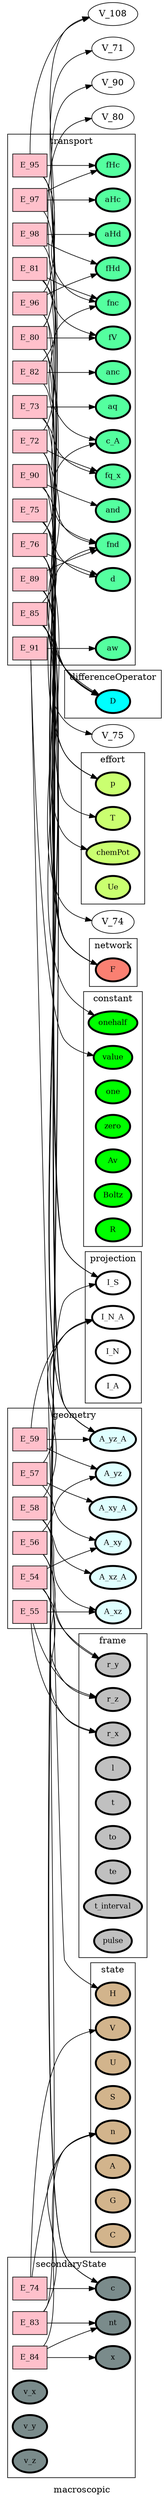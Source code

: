 digraph macroscopic {
label=macroscopic;
rankdir=LR;
E_85 -> V_64  [splines=ortho];
E_85 -> V_70  [splines=ortho];
E_85 -> V_75  [splines=ortho];
E_85 -> V_85  [splines=ortho];
E_89 -> V_21  [splines=ortho];
E_89 -> V_64  [splines=ortho];
E_89 -> V_70  [splines=ortho];
E_89 -> V_74  [splines=ortho];
E_90 -> V_10  [splines=ortho];
E_90 -> V_101  [splines=ortho];
E_91 -> V_1  [splines=ortho];
E_91 -> V_22  [splines=ortho];
E_95 -> V_108  [splines=ortho];
E_95 -> V_92  [splines=ortho];
E_95 -> V_98  [splines=ortho];
E_96 -> V_101  [splines=ortho];
E_96 -> V_108  [splines=ortho];
E_96 -> V_98  [splines=ortho];
E_97 -> V_10  [splines=ortho];
E_97 -> V_109  [splines=ortho];
E_98 -> V_10  [splines=ortho];
E_98 -> V_110  [splines=ortho];
E_72 -> V_19  [splines=ortho];
E_72 -> V_64  [splines=ortho];
E_72 -> V_70  [splines=ortho];
E_72 -> V_80  [splines=ortho];
E_73 -> V_10  [splines=ortho];
E_73 -> V_83  [splines=ortho];
E_75 -> V_20  [splines=ortho];
E_75 -> V_64  [splines=ortho];
E_76 -> V_64  [splines=ortho];
E_76 -> V_8  [splines=ortho];
E_76 -> V_85  [splines=ortho];
E_76 -> V_86  [splines=ortho];
E_80 -> V_20  [splines=ortho];
E_80 -> V_64  [splines=ortho];
E_80 -> V_70  [splines=ortho];
E_80 -> V_71  [splines=ortho];
E_80 -> V_90  [splines=ortho];
E_81 -> V_87  [splines=ortho];
E_81 -> V_91  [splines=ortho];
E_82 -> V_10  [splines=ortho];
E_82 -> V_92  [splines=ortho];
subgraph cluster_macroscopic___transport {
label=transport;
rankdir=LR;
V_101 [fillcolor=seagreen1, fontsize=12, label=fnd, penwidth=3, style=filled];
V_104 [fillcolor=seagreen1, fontsize=12, label=and, penwidth=3, style=filled];
V_105 [fillcolor=seagreen1, fontsize=12, label=aw, penwidth=3, style=filled];
V_109 [fillcolor=seagreen1, fontsize=12, label=fHc, penwidth=3, style=filled];
V_110 [fillcolor=seagreen1, fontsize=12, label=fHd, penwidth=3, style=filled];
V_111 [fillcolor=seagreen1, fontsize=12, label=aHc, penwidth=3, style=filled];
V_112 [fillcolor=seagreen1, fontsize=12, label=aHd, penwidth=3, style=filled];
V_83 [fillcolor=seagreen1, fontsize=12, label=fq_x, penwidth=3, style=filled];
V_84 [fillcolor=seagreen1, fontsize=12, label=aq, penwidth=3, style=filled];
V_86 [fillcolor=seagreen1, fontsize=12, label=d, penwidth=3, style=filled];
V_87 [fillcolor=seagreen1, fontsize=12, label=c_A, penwidth=3, style=filled];
V_91 [fillcolor=seagreen1, fontsize=12, label=fV, penwidth=3, style=filled];
V_92 [fillcolor=seagreen1, fontsize=12, label=fnc, penwidth=3, style=filled];
V_93 [fillcolor=seagreen1, fontsize=12, label=anc, penwidth=3, style=filled];
E_85 [fillcolor=pink, fontsize=12, shape=box, style=filled];
E_85 -> V_101  [splines=ortho];
E_89 [fillcolor=pink, fontsize=12, shape=box, style=filled];
E_89 -> V_101  [splines=ortho];
E_90 [fillcolor=pink, fontsize=12, shape=box, style=filled];
E_90 -> V_104  [splines=ortho];
E_91 [fillcolor=pink, fontsize=12, shape=box, style=filled];
E_91 -> V_105  [splines=ortho];
E_95 [fillcolor=pink, fontsize=12, shape=box, style=filled];
E_95 -> V_109  [splines=ortho];
E_96 [fillcolor=pink, fontsize=12, shape=box, style=filled];
E_96 -> V_110  [splines=ortho];
E_97 [fillcolor=pink, fontsize=12, shape=box, style=filled];
E_97 -> V_111  [splines=ortho];
E_98 [fillcolor=pink, fontsize=12, shape=box, style=filled];
E_98 -> V_112  [splines=ortho];
E_72 [fillcolor=pink, fontsize=12, shape=box, style=filled];
E_72 -> V_83  [splines=ortho];
E_73 [fillcolor=pink, fontsize=12, shape=box, style=filled];
E_73 -> V_84  [splines=ortho];
E_75 [fillcolor=pink, fontsize=12, shape=box, style=filled];
E_75 -> V_86  [splines=ortho];
E_76 [fillcolor=pink, fontsize=12, shape=box, style=filled];
E_76 -> V_87  [splines=ortho];
E_80 [fillcolor=pink, fontsize=12, shape=box, style=filled];
E_80 -> V_91  [splines=ortho];
E_81 [fillcolor=pink, fontsize=12, shape=box, style=filled];
E_81 -> V_92  [splines=ortho];
E_82 [fillcolor=pink, fontsize=12, shape=box, style=filled];
E_82 -> V_93  [splines=ortho];
}

E_54 -> V_12  [splines=ortho];
E_54 -> V_13  [splines=ortho];
E_55 -> V_12  [splines=ortho];
E_55 -> V_14  [splines=ortho];
E_56 -> V_13  [splines=ortho];
E_56 -> V_14  [splines=ortho];
E_57 -> V_48  [splines=ortho];
E_57 -> V_65  [splines=ortho];
E_58 -> V_48  [splines=ortho];
E_58 -> V_66  [splines=ortho];
E_59 -> V_48  [splines=ortho];
E_59 -> V_67  [splines=ortho];
subgraph cluster_macroscopic___geometry {
label=geometry;
rankdir=LR;
V_65 [fillcolor=lightcyan, fontsize=12, label=A_xy, penwidth=3, style=filled];
V_66 [fillcolor=lightcyan, fontsize=12, label=A_xz, penwidth=3, style=filled];
V_67 [fillcolor=lightcyan, fontsize=12, label=A_yz, penwidth=3, style=filled];
V_68 [fillcolor=lightcyan, fontsize=12, label=A_xy_A, penwidth=3, style=filled];
V_69 [fillcolor=lightcyan, fontsize=12, label=A_xz_A, penwidth=3, style=filled];
V_70 [fillcolor=lightcyan, fontsize=12, label=A_yz_A, penwidth=3, style=filled];
E_54 [fillcolor=pink, fontsize=12, shape=box, style=filled];
E_54 -> V_65  [splines=ortho];
E_55 [fillcolor=pink, fontsize=12, shape=box, style=filled];
E_55 -> V_66  [splines=ortho];
E_56 [fillcolor=pink, fontsize=12, shape=box, style=filled];
E_56 -> V_67  [splines=ortho];
E_57 [fillcolor=pink, fontsize=12, shape=box, style=filled];
E_57 -> V_68  [splines=ortho];
E_58 [fillcolor=pink, fontsize=12, shape=box, style=filled];
E_58 -> V_69  [splines=ortho];
E_59 [fillcolor=pink, fontsize=12, shape=box, style=filled];
E_59 -> V_70  [splines=ortho];
}

subgraph cluster_macroscopic___properties {
label=properties;
rankdir=LR;
}

subgraph cluster_macroscopic___network {
label=network;
rankdir=LR;
V_10 [fillcolor=salmon, fontsize=12, label=F, penwidth=3, style=filled];
}

subgraph cluster_macroscopic___projection {
label=projection;
rankdir=LR;
V_48 [fillcolor=white, fontsize=12, label=I_N_A, penwidth=3, style=filled];
V_96 [fillcolor=white, fontsize=12, label=I_N, penwidth=3, style=filled];
V_97 [fillcolor=white, fontsize=12, label=I_A, penwidth=3, style=filled];
V_98 [fillcolor=white, fontsize=12, label=I_S, penwidth=3, style=filled];
}

subgraph cluster_macroscopic___differenceOperator {
label=differenceOperator;
rankdir=LR;
V_64 [fillcolor=cyan, fontsize=12, label=D, penwidth=3, style=filled];
}

subgraph cluster_macroscopic___frame {
label=frame;
rankdir=LR;
V_11 [fillcolor=grey, fontsize=12, label=l, penwidth=3, style=filled];
V_12 [fillcolor=grey, fontsize=12, label=r_x, penwidth=3, style=filled];
V_13 [fillcolor=grey, fontsize=12, label=r_y, penwidth=3, style=filled];
V_14 [fillcolor=grey, fontsize=12, label=r_z, penwidth=3, style=filled];
V_4 [fillcolor=grey, fontsize=12, label=t, penwidth=3, style=filled];
V_5 [fillcolor=grey, fontsize=12, label=to, penwidth=3, style=filled];
V_6 [fillcolor=grey, fontsize=12, label=te, penwidth=3, style=filled];
V_7 [fillcolor=grey, fontsize=12, label=t_interval, penwidth=3, style=filled];
V_9 [fillcolor=grey, fontsize=12, label=pulse, penwidth=3, style=filled];
}

subgraph cluster_macroscopic___state {
label=state;
rankdir=LR;
V_15 [fillcolor=tan, fontsize=12, label=V, penwidth=3, style=filled];
V_16 [fillcolor=tan, fontsize=12, label=U, penwidth=3, style=filled];
V_17 [fillcolor=tan, fontsize=12, label=S, penwidth=3, style=filled];
V_18 [fillcolor=tan, fontsize=12, label=n, penwidth=3, style=filled];
V_22 [fillcolor=tan, fontsize=12, label=H, penwidth=3, style=filled];
V_23 [fillcolor=tan, fontsize=12, label=A, penwidth=3, style=filled];
V_24 [fillcolor=tan, fontsize=12, label=G, penwidth=3, style=filled];
V_25 [fillcolor=tan, fontsize=12, label=C, penwidth=3, style=filled];
}

subgraph cluster_macroscopic___constant {
label=constant;
rankdir=LR;
V_1 [fillcolor=green, fontsize=12, label=value, penwidth=3, style=filled];
V_2 [fillcolor=green, fontsize=12, label=one, penwidth=3, style=filled];
V_3 [fillcolor=green, fontsize=12, label=zero, penwidth=3, style=filled];
V_32 [fillcolor=green, fontsize=12, label=Av, penwidth=3, style=filled];
V_33 [fillcolor=green, fontsize=12, label=Boltz, penwidth=3, style=filled];
V_34 [fillcolor=green, fontsize=12, label=R, penwidth=3, style=filled];
V_8 [fillcolor=green, fontsize=12, label=onehalf, penwidth=3, style=filled];
}

subgraph cluster_macroscopic___effort {
label=effort;
rankdir=LR;
V_19 [fillcolor=darkolivegreen1, fontsize=12, label=T, penwidth=3, style=filled];
V_20 [fillcolor=darkolivegreen1, fontsize=12, label=p, penwidth=3, style=filled];
V_21 [fillcolor=darkolivegreen1, fontsize=12, label=chemPot, penwidth=3, style=filled];
V_35 [fillcolor=darkolivegreen1, fontsize=12, label=Ue, penwidth=3, style=filled];
}

E_84 -> V_18  [splines=ortho];
E_84 -> V_99  [splines=ortho];
E_74 -> V_15  [splines=ortho];
E_74 -> V_18  [splines=ortho];
E_83 -> V_18  [splines=ortho];
E_83 -> V_98  [splines=ortho];
subgraph cluster_macroscopic___secondaryState {
label=secondaryState;
rankdir=LR;
V_100 [fillcolor=lightcyan4, fontsize=12, label=x, penwidth=3, style=filled];
V_27 [fillcolor=lightcyan4, fontsize=12, label=v_x, penwidth=3, style=filled];
V_28 [fillcolor=lightcyan4, fontsize=12, label=v_y, penwidth=3, style=filled];
V_29 [fillcolor=lightcyan4, fontsize=12, label=v_z, penwidth=3, style=filled];
V_85 [fillcolor=lightcyan4, fontsize=12, label=c, penwidth=3, style=filled];
V_99 [fillcolor=lightcyan4, fontsize=12, label=nt, penwidth=3, style=filled];
E_84 [fillcolor=pink, fontsize=12, shape=box, style=filled];
E_84 -> V_100  [splines=ortho];
E_74 [fillcolor=pink, fontsize=12, shape=box, style=filled];
E_74 -> V_85  [splines=ortho];
E_83 [fillcolor=pink, fontsize=12, shape=box, style=filled];
E_83 -> V_99  [splines=ortho];
}

subgraph cluster_macroscopic___conversion {
label=conversion;
rankdir=LR;
}

subgraph cluster_macroscopic___diffState {
label=diffState;
rankdir=LR;
}

subgraph cluster_macroscopic___internalTransport {
label=internalTransport;
rankdir=LR;
}

}
